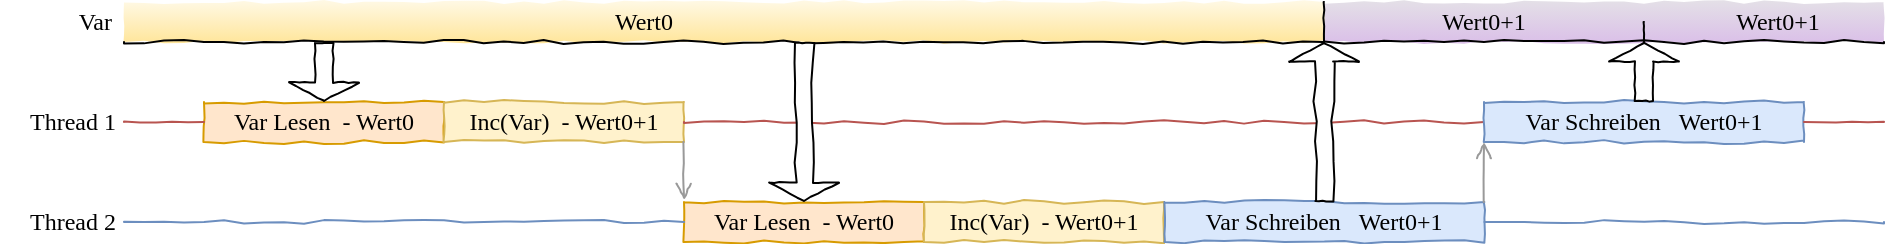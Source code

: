 <mxfile version="11.3.0" type="device" pages="1"><diagram id="FUwxIRmzyq6UkMfHjEku" name="Page-1"><mxGraphModel dx="1205" dy="698" grid="1" gridSize="10" guides="1" tooltips="1" connect="1" arrows="1" fold="1" page="1" pageScale="1" pageWidth="827" pageHeight="1169" math="0" shadow="0"><root><mxCell id="0"/><mxCell id="1" parent="0"/><mxCell id="gkCWQAy6gP5D1ukHNphi-36" value="" style="rounded=0;whiteSpace=wrap;html=1;comic=1;fontFamily=Comic Sans MS;strokeColor=none;fillColor=#E4E0E7;gradientColor=#DABFE8;" vertex="1" parent="1"><mxGeometry x="760" y="100" width="280" height="20" as="geometry"/></mxCell><mxCell id="gkCWQAy6gP5D1ukHNphi-35" value="" style="rounded=0;whiteSpace=wrap;html=1;comic=1;fontFamily=Comic Sans MS;strokeColor=none;fillColor=#FFF9E6;gradientColor=#FFE599;" vertex="1" parent="1"><mxGeometry x="160" y="100" width="600" height="20" as="geometry"/></mxCell><mxCell id="gkCWQAy6gP5D1ukHNphi-2" value="Var Lesen&amp;nbsp; - Wert0" style="rounded=0;whiteSpace=wrap;html=1;comic=1;fontFamily=Comic Sans MS;fillColor=#ffe6cc;strokeColor=#d79b00;" vertex="1" parent="1"><mxGeometry x="200" y="150" width="120" height="20" as="geometry"/></mxCell><mxCell id="gkCWQAy6gP5D1ukHNphi-4" value="Inc(Var)&amp;nbsp; - Wert0+1" style="rounded=0;whiteSpace=wrap;html=1;comic=1;fontFamily=Comic Sans MS;fillColor=#fff2cc;strokeColor=#d6b656;" vertex="1" parent="1"><mxGeometry x="320" y="150" width="120" height="20" as="geometry"/></mxCell><mxCell id="gkCWQAy6gP5D1ukHNphi-5" value="Var Lesen&amp;nbsp; - Wert0" style="rounded=0;whiteSpace=wrap;html=1;comic=1;fontFamily=Comic Sans MS;fillColor=#ffe6cc;strokeColor=#d79b00;" vertex="1" parent="1"><mxGeometry x="440" y="200" width="120" height="20" as="geometry"/></mxCell><mxCell id="gkCWQAy6gP5D1ukHNphi-6" value="" style="endArrow=none;html=1;fontFamily=Comic Sans MS;entryX=0;entryY=0.5;entryDx=0;entryDy=0;comic=1;fillColor=#dae8fc;strokeColor=#6c8ebf;" edge="1" parent="1" target="gkCWQAy6gP5D1ukHNphi-5"><mxGeometry width="50" height="50" relative="1" as="geometry"><mxPoint x="160" y="210" as="sourcePoint"/><mxPoint x="250" y="250" as="targetPoint"/></mxGeometry></mxCell><mxCell id="gkCWQAy6gP5D1ukHNphi-7" value="" style="endArrow=none;html=1;fontFamily=Comic Sans MS;entryX=0;entryY=0.5;entryDx=0;entryDy=0;comic=1;fillColor=#f8cecc;strokeColor=#b85450;" edge="1" parent="1" target="gkCWQAy6gP5D1ukHNphi-2"><mxGeometry width="50" height="50" relative="1" as="geometry"><mxPoint x="160" y="160" as="sourcePoint"/><mxPoint x="530" y="250" as="targetPoint"/></mxGeometry></mxCell><mxCell id="gkCWQAy6gP5D1ukHNphi-8" value="" style="endArrow=none;html=1;fontFamily=Comic Sans MS;comic=1;exitX=1;exitY=0.5;exitDx=0;exitDy=0;fillColor=#f8cecc;strokeColor=#b85450;entryX=0;entryY=0.5;entryDx=0;entryDy=0;" edge="1" parent="1" source="gkCWQAy6gP5D1ukHNphi-4" target="gkCWQAy6gP5D1ukHNphi-10"><mxGeometry width="50" height="50" relative="1" as="geometry"><mxPoint x="180" y="260" as="sourcePoint"/><mxPoint x="840" y="160" as="targetPoint"/></mxGeometry></mxCell><mxCell id="gkCWQAy6gP5D1ukHNphi-9" value="Inc(Var)&amp;nbsp; - Wert0+1" style="rounded=0;whiteSpace=wrap;html=1;comic=1;fontFamily=Comic Sans MS;fillColor=#fff2cc;strokeColor=#d6b656;" vertex="1" parent="1"><mxGeometry x="560" y="200" width="120" height="20" as="geometry"/></mxCell><mxCell id="gkCWQAy6gP5D1ukHNphi-10" value="Var Schreiben&amp;nbsp; &amp;nbsp;Wert0+1" style="rounded=0;whiteSpace=wrap;html=1;comic=1;fontFamily=Comic Sans MS;fillColor=#dae8fc;strokeColor=#6c8ebf;" vertex="1" parent="1"><mxGeometry x="840" y="150" width="160" height="20" as="geometry"/></mxCell><mxCell id="gkCWQAy6gP5D1ukHNphi-12" value="Var Schreiben&amp;nbsp; &amp;nbsp;Wert0+1" style="rounded=0;whiteSpace=wrap;html=1;comic=1;fontFamily=Comic Sans MS;fillColor=#dae8fc;strokeColor=#6c8ebf;" vertex="1" parent="1"><mxGeometry x="680.2" y="200" width="160" height="20" as="geometry"/></mxCell><mxCell id="gkCWQAy6gP5D1ukHNphi-13" value="" style="endArrow=none;html=1;fontFamily=Comic Sans MS;entryX=1;entryY=0.5;entryDx=0;entryDy=0;comic=1;fillColor=#f8cecc;strokeColor=#b85450;" edge="1" parent="1" target="gkCWQAy6gP5D1ukHNphi-10"><mxGeometry width="50" height="50" relative="1" as="geometry"><mxPoint x="1040" y="160" as="sourcePoint"/><mxPoint x="690" y="250" as="targetPoint"/></mxGeometry></mxCell><mxCell id="gkCWQAy6gP5D1ukHNphi-14" value="" style="endArrow=none;html=1;fontFamily=Comic Sans MS;entryX=1;entryY=0.5;entryDx=0;entryDy=0;comic=1;fillColor=#dae8fc;strokeColor=#6c8ebf;" edge="1" parent="1" target="gkCWQAy6gP5D1ukHNphi-12"><mxGeometry width="50" height="50" relative="1" as="geometry"><mxPoint x="1040" y="210" as="sourcePoint"/><mxPoint x="850" y="140" as="targetPoint"/></mxGeometry></mxCell><mxCell id="gkCWQAy6gP5D1ukHNphi-17" value="" style="shape=flexArrow;endArrow=classic;html=1;fontFamily=Comic Sans MS;comic=1;entryX=0.5;entryY=0;entryDx=0;entryDy=0;endWidth=24.854;endSize=2.753;width=9.032;fillColor=#ffffff;" edge="1" parent="1" target="gkCWQAy6gP5D1ukHNphi-2"><mxGeometry width="50" height="50" relative="1" as="geometry"><mxPoint x="260" y="120" as="sourcePoint"/><mxPoint x="220" y="280" as="targetPoint"/></mxGeometry></mxCell><mxCell id="gkCWQAy6gP5D1ukHNphi-21" value="" style="endArrow=none;html=1;fontFamily=Comic Sans MS;comic=1;entryX=-0.002;entryY=1;entryDx=0;entryDy=0;entryPerimeter=0;" edge="1" parent="1" target="gkCWQAy6gP5D1ukHNphi-36"><mxGeometry width="50" height="50" relative="1" as="geometry"><mxPoint x="160" y="120" as="sourcePoint"/><mxPoint x="720" y="140" as="targetPoint"/></mxGeometry></mxCell><mxCell id="gkCWQAy6gP5D1ukHNphi-22" value="" style="endArrow=none;html=1;fontFamily=Comic Sans MS;comic=1;" edge="1" parent="1"><mxGeometry width="50" height="50" relative="1" as="geometry"><mxPoint x="1040" y="120" as="sourcePoint"/><mxPoint x="930" y="120" as="targetPoint"/></mxGeometry></mxCell><mxCell id="gkCWQAy6gP5D1ukHNphi-23" value="" style="endArrow=none;html=1;fontFamily=Comic Sans MS;comic=1;" edge="1" parent="1"><mxGeometry width="50" height="50" relative="1" as="geometry"><mxPoint x="760" y="120" as="sourcePoint"/><mxPoint x="930" y="120" as="targetPoint"/></mxGeometry></mxCell><mxCell id="gkCWQAy6gP5D1ukHNphi-24" value="" style="endArrow=none;html=1;fontFamily=Comic Sans MS;comic=1;" edge="1" parent="1"><mxGeometry width="50" height="50" relative="1" as="geometry"><mxPoint x="760" y="100" as="sourcePoint"/><mxPoint x="760" y="120" as="targetPoint"/></mxGeometry></mxCell><mxCell id="gkCWQAy6gP5D1ukHNphi-25" value="" style="endArrow=none;html=1;fontFamily=Comic Sans MS;comic=1;" edge="1" parent="1"><mxGeometry width="50" height="50" relative="1" as="geometry"><mxPoint x="920" y="110" as="sourcePoint"/><mxPoint x="920" y="120" as="targetPoint"/></mxGeometry></mxCell><mxCell id="gkCWQAy6gP5D1ukHNphi-26" value="Wert0" style="text;html=1;strokeColor=none;fillColor=none;align=center;verticalAlign=middle;whiteSpace=wrap;rounded=0;comic=1;fontFamily=Comic Sans MS;" vertex="1" parent="1"><mxGeometry x="400" y="100" width="40" height="20" as="geometry"/></mxCell><mxCell id="gkCWQAy6gP5D1ukHNphi-28" value="Wert0+1" style="text;html=1;strokeColor=none;fillColor=none;align=center;verticalAlign=middle;whiteSpace=wrap;rounded=0;comic=1;fontFamily=Comic Sans MS;" vertex="1" parent="1"><mxGeometry x="820" y="100" width="40" height="20" as="geometry"/></mxCell><mxCell id="gkCWQAy6gP5D1ukHNphi-29" value="Wert0+1" style="text;html=1;strokeColor=none;fillColor=none;align=center;verticalAlign=middle;whiteSpace=wrap;rounded=0;comic=1;fontFamily=Comic Sans MS;" vertex="1" parent="1"><mxGeometry x="967" y="100" width="40" height="20" as="geometry"/></mxCell><mxCell id="gkCWQAy6gP5D1ukHNphi-30" value="Var" style="text;html=1;strokeColor=none;fillColor=none;align=right;verticalAlign=middle;whiteSpace=wrap;rounded=0;comic=1;fontFamily=Comic Sans MS;" vertex="1" parent="1"><mxGeometry x="116" y="100" width="40" height="20" as="geometry"/></mxCell><mxCell id="gkCWQAy6gP5D1ukHNphi-31" value="Thread 1" style="text;html=1;strokeColor=none;fillColor=none;align=right;verticalAlign=middle;whiteSpace=wrap;rounded=0;comic=1;fontFamily=Comic Sans MS;" vertex="1" parent="1"><mxGeometry x="98" y="150" width="60" height="20" as="geometry"/></mxCell><mxCell id="gkCWQAy6gP5D1ukHNphi-32" value="Thread 2" style="text;html=1;strokeColor=none;fillColor=none;align=right;verticalAlign=middle;whiteSpace=wrap;rounded=0;comic=1;fontFamily=Comic Sans MS;" vertex="1" parent="1"><mxGeometry x="98" y="200" width="60" height="20" as="geometry"/></mxCell><mxCell id="gkCWQAy6gP5D1ukHNphi-37" value="" style="shape=flexArrow;endArrow=classic;html=1;fontFamily=Comic Sans MS;comic=1;entryX=0.5;entryY=0;entryDx=0;entryDy=0;endWidth=24.854;endSize=2.753;width=9.032;fillColor=#ffffff;" edge="1" parent="1" target="gkCWQAy6gP5D1ukHNphi-5"><mxGeometry width="50" height="50" relative="1" as="geometry"><mxPoint x="500" y="120" as="sourcePoint"/><mxPoint x="600" y="140" as="targetPoint"/></mxGeometry></mxCell><mxCell id="gkCWQAy6gP5D1ukHNphi-38" value="" style="shape=flexArrow;endArrow=classic;html=1;fontFamily=Comic Sans MS;comic=1;endWidth=24.854;endSize=2.753;width=9.032;exitX=0.5;exitY=0;exitDx=0;exitDy=0;fillColor=#ffffff;" edge="1" parent="1" source="gkCWQAy6gP5D1ukHNphi-10"><mxGeometry width="50" height="50" relative="1" as="geometry"><mxPoint x="797.28" y="10" as="sourcePoint"/><mxPoint x="920" y="120" as="targetPoint"/></mxGeometry></mxCell><mxCell id="gkCWQAy6gP5D1ukHNphi-39" value="" style="shape=flexArrow;endArrow=classic;html=1;fontFamily=Comic Sans MS;comic=1;endWidth=24.854;endSize=2.753;width=9.032;exitX=0.5;exitY=0;exitDx=0;exitDy=0;fillColor=#ffffff;" edge="1" parent="1" source="gkCWQAy6gP5D1ukHNphi-12"><mxGeometry width="50" height="50" relative="1" as="geometry"><mxPoint x="970" y="150" as="sourcePoint"/><mxPoint x="760" y="120" as="targetPoint"/></mxGeometry></mxCell><mxCell id="gkCWQAy6gP5D1ukHNphi-40" value="" style="endArrow=open;html=1;fillColor=#ffffff;fontFamily=Comic Sans MS;comic=1;exitX=0.998;exitY=1;exitDx=0;exitDy=0;exitPerimeter=0;endFill=0;strokeColor=#999999;" edge="1" parent="1" source="gkCWQAy6gP5D1ukHNphi-4"><mxGeometry width="50" height="50" relative="1" as="geometry"><mxPoint x="440" y="172" as="sourcePoint"/><mxPoint x="440" y="199" as="targetPoint"/></mxGeometry></mxCell><mxCell id="gkCWQAy6gP5D1ukHNphi-41" value="" style="endArrow=open;html=1;fillColor=#ffffff;fontFamily=Comic Sans MS;comic=1;endFill=0;strokeColor=#999999;entryX=0;entryY=1;entryDx=0;entryDy=0;entryPerimeter=0;" edge="1" parent="1" target="gkCWQAy6gP5D1ukHNphi-10"><mxGeometry width="50" height="50" relative="1" as="geometry"><mxPoint x="840" y="200" as="sourcePoint"/><mxPoint x="840" y="172" as="targetPoint"/></mxGeometry></mxCell></root></mxGraphModel></diagram></mxfile>